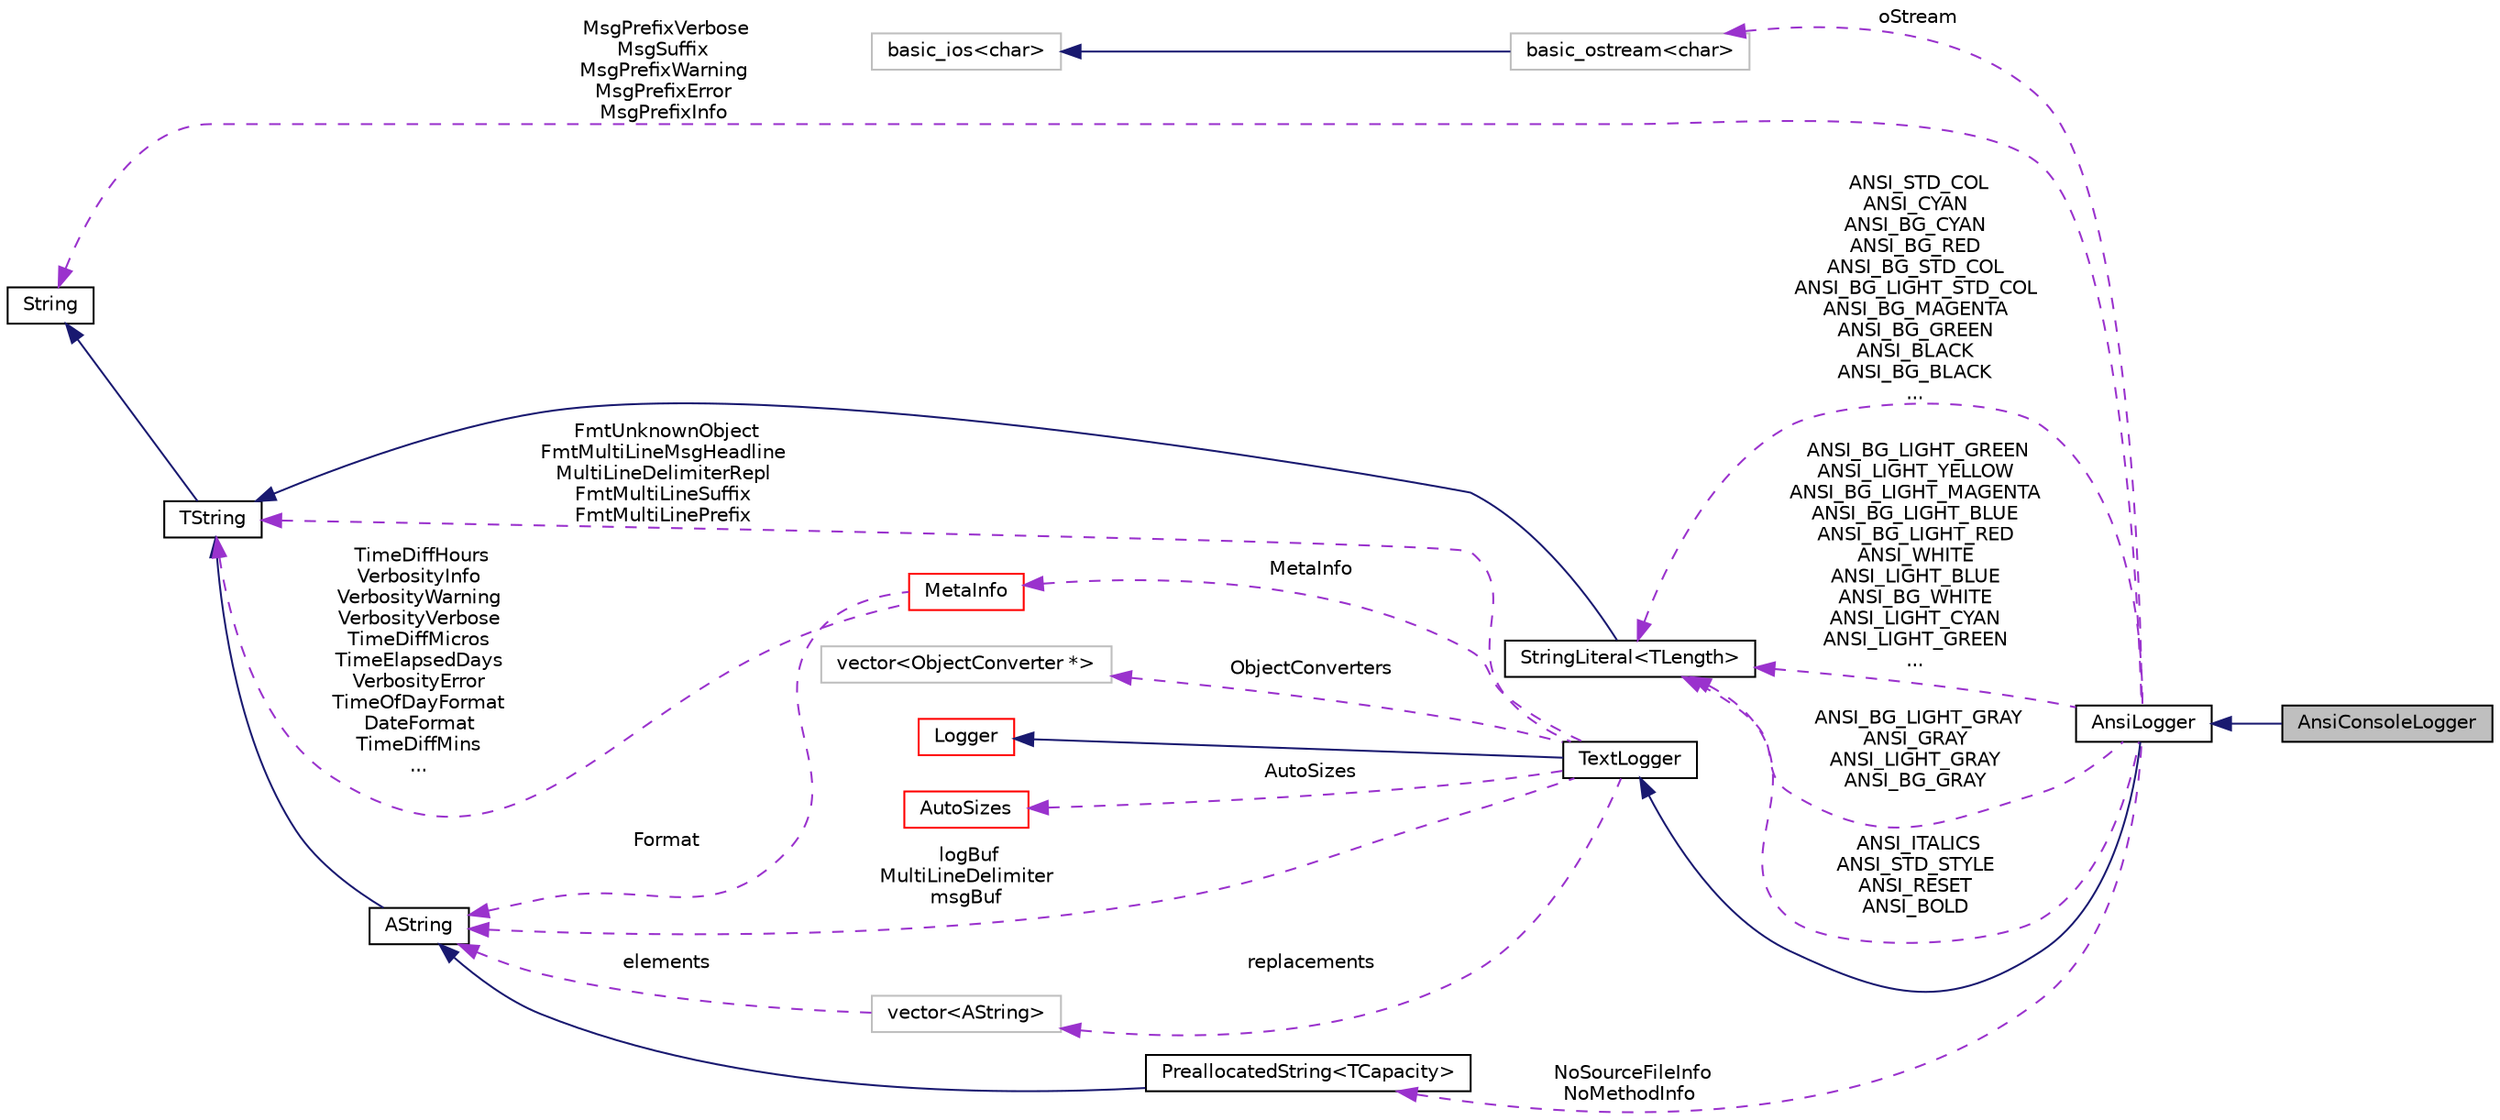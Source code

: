 digraph "AnsiConsoleLogger"
{
  edge [fontname="Helvetica",fontsize="10",labelfontname="Helvetica",labelfontsize="10"];
  node [fontname="Helvetica",fontsize="10",shape=record];
  rankdir="LR";
  Node1 [label="AnsiConsoleLogger",height=0.2,width=0.4,color="black", fillcolor="grey75", style="filled", fontcolor="black"];
  Node6 [label="vector\<AString\>",height=0.2,width=0.4,color="grey75", fillcolor="white", style="filled"];
  Node11 [label="vector\<ObjectConverter *\>",height=0.2,width=0.4,color="grey75", fillcolor="white", style="filled"];
  Node16 [label="basic_ostream\<char\>",height=0.2,width=0.4,color="grey75", fillcolor="white", style="filled"];
  Node17 [label="basic_ios\<char\>",height=0.2,width=0.4,color="grey75", fillcolor="white", style="filled",tooltip="STL class. "];
  Node12 [label="StringLiteral\<TLength\>",height=0.2,width=0.4,color="black", fillcolor="white", style="filled",URL="$classaworx_1_1lib_1_1strings_1_1StringLiteral.html"];
  Node13 [label="PreallocatedString\<TCapacity\>",height=0.2,width=0.4,color="black", fillcolor="white", style="filled",URL="$classaworx_1_1lib_1_1strings_1_1PreallocatedString.html"];
  Node2 -> Node1 [dir="back",color="midnightblue",fontsize="10",style="solid",fontname="Helvetica"];
  Node3 -> Node2 [dir="back",color="midnightblue",fontsize="10",style="solid",fontname="Helvetica"];
  Node4 -> Node3 [dir="back",color="midnightblue",fontsize="10",style="solid",fontname="Helvetica"];
  Node5 -> Node3 [dir="back",color="darkorchid3",fontsize="10",style="dashed",label=" AutoSizes" ,fontname="Helvetica"];
  Node6 -> Node3 [dir="back",color="darkorchid3",fontsize="10",style="dashed",label=" replacements" ,fontname="Helvetica"];
  Node7 -> Node3 [dir="back",color="darkorchid3",fontsize="10",style="dashed",label=" logBuf\nMultiLineDelimiter\nmsgBuf" ,fontname="Helvetica"];
  Node7 -> Node6 [dir="back",color="darkorchid3",fontsize="10",style="dashed",label=" elements" ,fontname="Helvetica"];
  Node7 -> Node10 [dir="back",color="darkorchid3",fontsize="10",style="dashed",label=" Format" ,fontname="Helvetica"];
  Node7 -> Node13 [dir="back",color="midnightblue",fontsize="10",style="solid",fontname="Helvetica"];
  Node8 -> Node3 [dir="back",color="darkorchid3",fontsize="10",style="dashed",label=" FmtUnknownObject\nFmtMultiLineMsgHeadline\nMultiLineDelimiterRepl\nFmtMultiLineSuffix\nFmtMultiLinePrefix" ,fontname="Helvetica"];
  Node8 -> Node7 [dir="back",color="midnightblue",fontsize="10",style="solid",fontname="Helvetica"];
  Node8 -> Node10 [dir="back",color="darkorchid3",fontsize="10",style="dashed",label=" TimeDiffHours\nVerbosityInfo\nVerbosityWarning\nVerbosityVerbose\nTimeDiffMicros\nTimeElapsedDays\nVerbosityError\nTimeOfDayFormat\nDateFormat\nTimeDiffMins\n..." ,fontname="Helvetica"];
  Node8 -> Node12 [dir="back",color="midnightblue",fontsize="10",style="solid",fontname="Helvetica"];
  Node9 -> Node2 [dir="back",color="darkorchid3",fontsize="10",style="dashed",label=" MsgPrefixVerbose\nMsgSuffix\nMsgPrefixWarning\nMsgPrefixError\nMsgPrefixInfo" ,fontname="Helvetica"];
  Node9 -> Node8 [dir="back",color="midnightblue",fontsize="10",style="solid",fontname="Helvetica"];
  Node10 -> Node3 [dir="back",color="darkorchid3",fontsize="10",style="dashed",label=" MetaInfo" ,fontname="Helvetica"];
  Node11 -> Node3 [dir="back",color="darkorchid3",fontsize="10",style="dashed",label=" ObjectConverters" ,fontname="Helvetica"];
  Node12 -> Node2 [dir="back",color="darkorchid3",fontsize="10",style="dashed",label=" ANSI_STD_COL\nANSI_CYAN\nANSI_BG_CYAN\nANSI_BG_RED\nANSI_BG_STD_COL\nANSI_BG_LIGHT_STD_COL\nANSI_BG_MAGENTA\nANSI_BG_GREEN\nANSI_BLACK\nANSI_BG_BLACK\n..." ,fontname="Helvetica"];
  Node12 -> Node2 [dir="back",color="darkorchid3",fontsize="10",style="dashed",label=" ANSI_BG_LIGHT_GREEN\nANSI_LIGHT_YELLOW\nANSI_BG_LIGHT_MAGENTA\nANSI_BG_LIGHT_BLUE\nANSI_BG_LIGHT_RED\nANSI_WHITE\nANSI_LIGHT_BLUE\nANSI_BG_WHITE\nANSI_LIGHT_CYAN\nANSI_LIGHT_GREEN\n..." ,fontname="Helvetica"];
  Node12 -> Node2 [dir="back",color="darkorchid3",fontsize="10",style="dashed",label=" ANSI_BG_LIGHT_GRAY\nANSI_GRAY\nANSI_LIGHT_GRAY\nANSI_BG_GRAY" ,fontname="Helvetica"];
  Node12 -> Node2 [dir="back",color="darkorchid3",fontsize="10",style="dashed",label=" ANSI_ITALICS\nANSI_STD_STYLE\nANSI_RESET\nANSI_BOLD" ,fontname="Helvetica"];
  Node13 -> Node2 [dir="back",color="darkorchid3",fontsize="10",style="dashed",label=" NoSourceFileInfo\nNoMethodInfo" ,fontname="Helvetica"];
  Node16 -> Node2 [dir="back",color="darkorchid3",fontsize="10",style="dashed",label=" oStream" ,fontname="Helvetica"];
  Node17 -> Node16 [dir="back",color="midnightblue",fontsize="10",style="solid",fontname="Helvetica"];
  Node2 [label="AnsiLogger",height=0.2,width=0.4,color="black", fillcolor="white", style="filled",URL="$classaworx_1_1lox_1_1loggers_1_1AnsiLogger.html"];
  Node3 [label="TextLogger",height=0.2,width=0.4,color="black", fillcolor="white", style="filled",URL="$classaworx_1_1lox_1_1core_1_1textlogger_1_1TextLogger.html"];
  Node4 [label="Logger",height=0.2,width=0.4,color="red", fillcolor="white", style="filled",URL="$classaworx_1_1lox_1_1core_1_1Logger.html"];
  Node5 [label="AutoSizes",height=0.2,width=0.4,color="red", fillcolor="white", style="filled",URL="$classaworx_1_1lox_1_1core_1_1textlogger_1_1AutoSizes.html"];
  Node7 [label="AString",height=0.2,width=0.4,color="black", fillcolor="white", style="filled",URL="$classaworx_1_1lib_1_1strings_1_1AString.html"];
  Node8 [label="TString",height=0.2,width=0.4,color="black", fillcolor="white", style="filled",URL="$classaworx_1_1lib_1_1strings_1_1TString.html"];
  Node9 [label="String",height=0.2,width=0.4,color="black", fillcolor="white", style="filled",URL="$classaworx_1_1lib_1_1strings_1_1String.html"];
  Node10 [label="MetaInfo",height=0.2,width=0.4,color="red", fillcolor="white", style="filled",URL="$classaworx_1_1lox_1_1core_1_1textlogger_1_1MetaInfo.html"];
}

